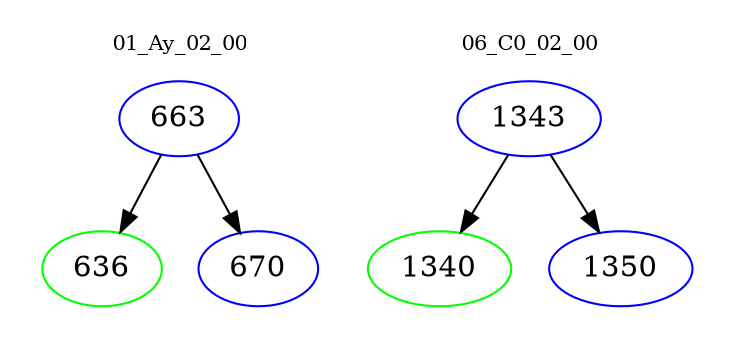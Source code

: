 digraph{
subgraph cluster_0 {
color = white
label = "01_Ay_02_00";
fontsize=10;
T0_663 [label="663", color="blue"]
T0_663 -> T0_636 [color="black"]
T0_636 [label="636", color="green"]
T0_663 -> T0_670 [color="black"]
T0_670 [label="670", color="blue"]
}
subgraph cluster_1 {
color = white
label = "06_C0_02_00";
fontsize=10;
T1_1343 [label="1343", color="blue"]
T1_1343 -> T1_1340 [color="black"]
T1_1340 [label="1340", color="green"]
T1_1343 -> T1_1350 [color="black"]
T1_1350 [label="1350", color="blue"]
}
}
